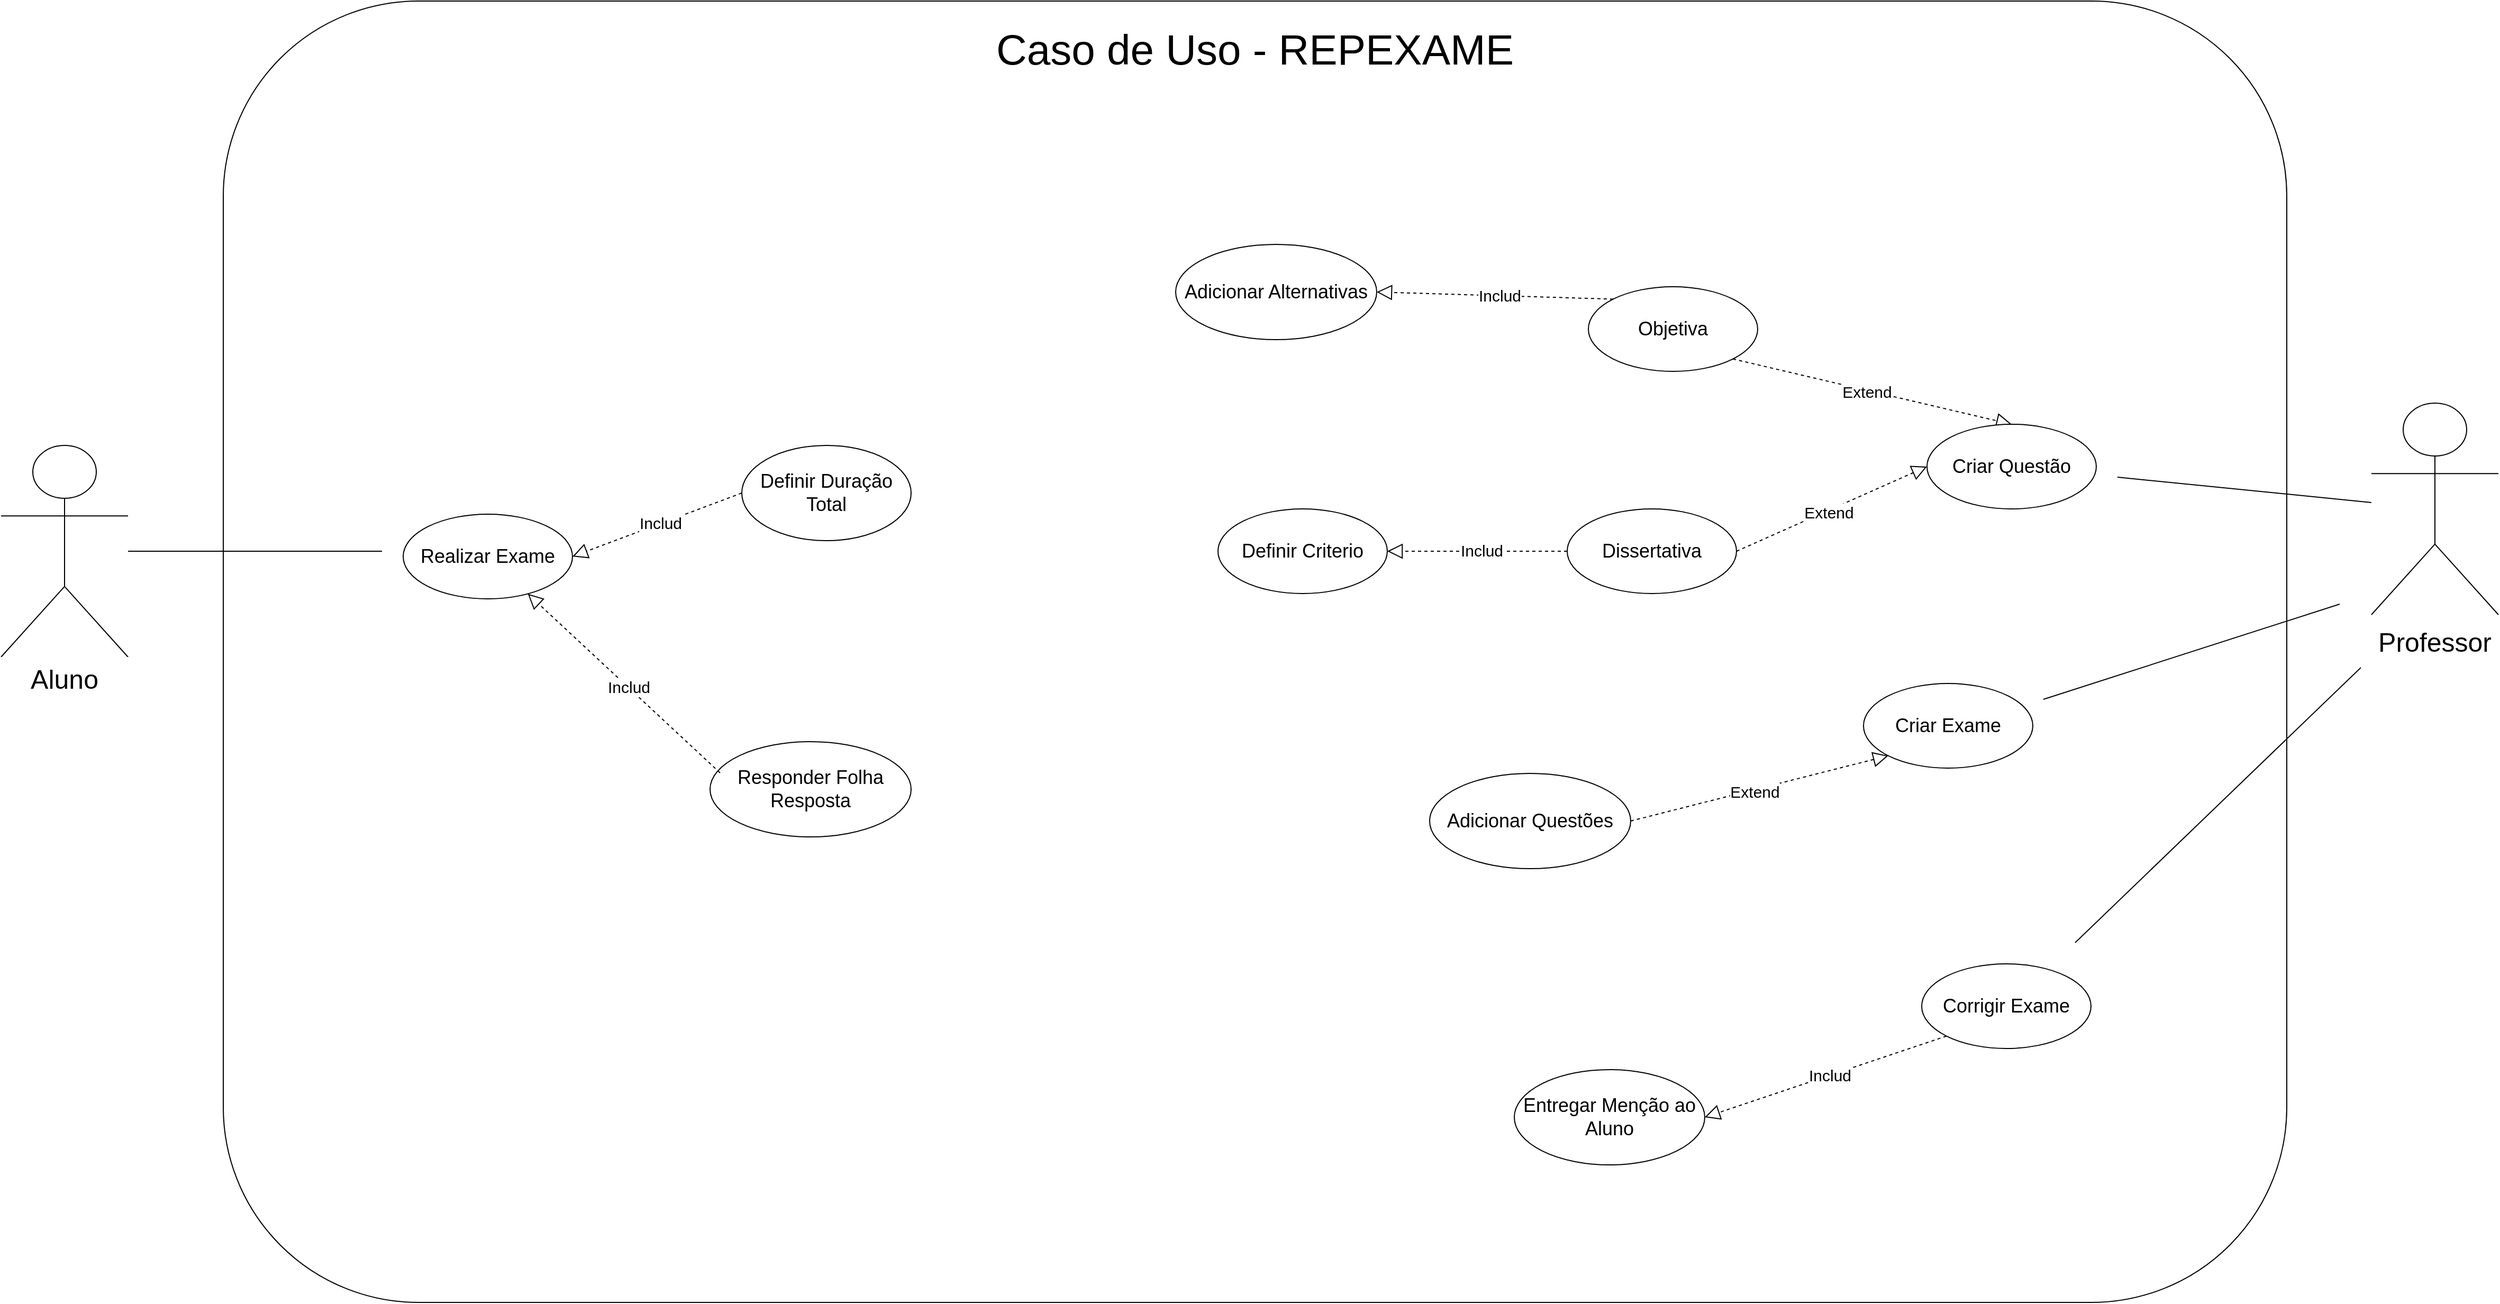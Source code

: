<mxfile version="26.2.14">
  <diagram name="Página-1" id="i3XG-5LFAZaPc7fLmrdt">
    <mxGraphModel dx="3174" dy="1329" grid="1" gridSize="10" guides="1" tooltips="1" connect="1" arrows="1" fold="1" page="1" pageScale="1" pageWidth="2000" pageHeight="1600" math="0" shadow="0">
      <root>
        <mxCell id="0" />
        <mxCell id="1" parent="0" />
        <mxCell id="octDAVzb81xytwGA-_7a-1" value="" style="rounded=1;whiteSpace=wrap;html=1;movable=0;resizable=0;rotatable=0;deletable=0;editable=0;locked=1;connectable=0;" parent="1" vertex="1">
          <mxGeometry x="340" y="200" width="1950" height="1230" as="geometry" />
        </mxCell>
        <mxCell id="octDAVzb81xytwGA-_7a-2" value="Caso de Uso - REPEXAME" style="text;html=1;align=center;verticalAlign=middle;whiteSpace=wrap;rounded=0;fontSize=40;" parent="1" vertex="1">
          <mxGeometry x="955" y="230" width="720" height="30" as="geometry" />
        </mxCell>
        <mxCell id="octDAVzb81xytwGA-_7a-3" value="Actor" style="shape=umlActor;verticalLabelPosition=bottom;verticalAlign=top;html=1;outlineConnect=0;" parent="1" vertex="1">
          <mxGeometry x="2370" y="580" width="120" height="200" as="geometry" />
        </mxCell>
        <mxCell id="octDAVzb81xytwGA-_7a-4" value="Actor" style="shape=umlActor;verticalLabelPosition=bottom;verticalAlign=top;html=1;outlineConnect=0;" parent="1" vertex="1">
          <mxGeometry x="130" y="620" width="120" height="200" as="geometry" />
        </mxCell>
        <mxCell id="octDAVzb81xytwGA-_7a-13" value="&lt;font style=&quot;font-size: 18px;&quot;&gt;Criar Exame&lt;/font&gt;" style="ellipse;whiteSpace=wrap;html=1;" parent="1" vertex="1">
          <mxGeometry x="1890" y="845" width="160" height="80" as="geometry" />
        </mxCell>
        <mxCell id="octDAVzb81xytwGA-_7a-24" value="" style="endArrow=none;html=1;rounded=0;" parent="1" edge="1" target="octDAVzb81xytwGA-_7a-3">
          <mxGeometry width="50" height="50" relative="1" as="geometry">
            <mxPoint x="2130" y="650" as="sourcePoint" />
            <mxPoint x="2350" y="730" as="targetPoint" />
          </mxGeometry>
        </mxCell>
        <mxCell id="octDAVzb81xytwGA-_7a-25" value="" style="endArrow=block;dashed=1;endFill=0;endSize=12;html=1;rounded=0;exitX=1;exitY=1;exitDx=0;exitDy=0;entryX=0.5;entryY=0;entryDx=0;entryDy=0;" parent="1" edge="1" target="octDAVzb81xytwGA-_7a-56" source="octDAVzb81xytwGA-_7a-52">
          <mxGeometry width="160" relative="1" as="geometry">
            <mxPoint x="2425" y="180" as="sourcePoint" />
            <mxPoint x="2410" y="330" as="targetPoint" />
          </mxGeometry>
        </mxCell>
        <mxCell id="octDAVzb81xytwGA-_7a-26" value="Extend" style="edgeLabel;html=1;align=center;verticalAlign=middle;resizable=0;points=[];fontSize=15;" parent="octDAVzb81xytwGA-_7a-25" vertex="1" connectable="0">
          <mxGeometry x="-0.039" y="-1" relative="1" as="geometry">
            <mxPoint as="offset" />
          </mxGeometry>
        </mxCell>
        <mxCell id="octDAVzb81xytwGA-_7a-29" value="" style="endArrow=block;dashed=1;endFill=0;endSize=12;html=1;rounded=0;exitX=0;exitY=0;exitDx=0;exitDy=0;entryX=1;entryY=0.5;entryDx=0;entryDy=0;" parent="1" edge="1" target="octDAVzb81xytwGA-_7a-57" source="octDAVzb81xytwGA-_7a-52">
          <mxGeometry width="160" relative="1" as="geometry">
            <mxPoint x="2200" y="100" as="sourcePoint" />
            <mxPoint x="2310" y="200" as="targetPoint" />
          </mxGeometry>
        </mxCell>
        <mxCell id="octDAVzb81xytwGA-_7a-30" value="Includ" style="edgeLabel;html=1;align=center;verticalAlign=middle;resizable=0;points=[];fontSize=15;" parent="octDAVzb81xytwGA-_7a-29" vertex="1" connectable="0">
          <mxGeometry x="-0.039" y="-1" relative="1" as="geometry">
            <mxPoint as="offset" />
          </mxGeometry>
        </mxCell>
        <mxCell id="octDAVzb81xytwGA-_7a-45" value="" style="rounded=0;whiteSpace=wrap;html=1;strokeColor=none;" parent="1" vertex="1">
          <mxGeometry x="2370" y="785" width="120" height="60" as="geometry" />
        </mxCell>
        <mxCell id="octDAVzb81xytwGA-_7a-46" value="&lt;font style=&quot;font-size: 25px;&quot;&gt;Professor&lt;/font&gt;" style="text;html=1;align=center;verticalAlign=middle;whiteSpace=wrap;rounded=0;" parent="1" vertex="1">
          <mxGeometry x="2400" y="790" width="60" height="30" as="geometry" />
        </mxCell>
        <mxCell id="octDAVzb81xytwGA-_7a-47" value="" style="rounded=0;whiteSpace=wrap;html=1;strokeColor=none;" parent="1" vertex="1">
          <mxGeometry x="130" y="820" width="120" height="60" as="geometry" />
        </mxCell>
        <mxCell id="octDAVzb81xytwGA-_7a-48" value="&lt;span style=&quot;font-size: 25px;&quot;&gt;Aluno&lt;/span&gt;" style="text;html=1;align=center;verticalAlign=middle;whiteSpace=wrap;rounded=0;" parent="1" vertex="1">
          <mxGeometry x="160" y="825" width="60" height="30" as="geometry" />
        </mxCell>
        <mxCell id="octDAVzb81xytwGA-_7a-49" value="&lt;font style=&quot;font-size: 18px;&quot;&gt;Realizar Exame&lt;/font&gt;" style="ellipse;whiteSpace=wrap;html=1;" parent="1" vertex="1">
          <mxGeometry x="510" y="685" width="160" height="80" as="geometry" />
        </mxCell>
        <mxCell id="octDAVzb81xytwGA-_7a-50" value="&lt;font style=&quot;font-size: 18px;&quot;&gt;Adicionar Questões&lt;/font&gt;" style="ellipse;whiteSpace=wrap;html=1;" parent="1" vertex="1">
          <mxGeometry x="1480" y="930" width="190" height="90" as="geometry" />
        </mxCell>
        <mxCell id="octDAVzb81xytwGA-_7a-51" value="&lt;font style=&quot;font-size: 18px;&quot;&gt;Dissertativa&lt;/font&gt;" style="ellipse;whiteSpace=wrap;html=1;" parent="1" vertex="1">
          <mxGeometry x="1610" y="680" width="160" height="80" as="geometry" />
        </mxCell>
        <mxCell id="octDAVzb81xytwGA-_7a-52" value="&lt;font style=&quot;font-size: 18px;&quot;&gt;Objetiva&lt;/font&gt;" style="ellipse;whiteSpace=wrap;html=1;" parent="1" vertex="1">
          <mxGeometry x="1630" y="470" width="160" height="80" as="geometry" />
        </mxCell>
        <mxCell id="octDAVzb81xytwGA-_7a-53" value="&lt;font style=&quot;font-size: 18px;&quot;&gt;Corrigir Exame&lt;/font&gt;" style="ellipse;whiteSpace=wrap;html=1;" parent="1" vertex="1">
          <mxGeometry x="1945" y="1110" width="160" height="80" as="geometry" />
        </mxCell>
        <mxCell id="octDAVzb81xytwGA-_7a-54" value="&lt;font style=&quot;font-size: 18px;&quot;&gt;Definir Criterio&lt;/font&gt;" style="ellipse;whiteSpace=wrap;html=1;" parent="1" vertex="1">
          <mxGeometry x="1280" y="680" width="160" height="80" as="geometry" />
        </mxCell>
        <mxCell id="octDAVzb81xytwGA-_7a-55" value="&lt;font style=&quot;font-size: 18px;&quot;&gt;Responder Folha Resposta&lt;/font&gt;" style="ellipse;whiteSpace=wrap;html=1;" parent="1" vertex="1">
          <mxGeometry x="800" y="900" width="190" height="90" as="geometry" />
        </mxCell>
        <mxCell id="octDAVzb81xytwGA-_7a-56" value="&lt;font style=&quot;font-size: 18px;&quot;&gt;Criar Questão&lt;/font&gt;" style="ellipse;whiteSpace=wrap;html=1;" parent="1" vertex="1">
          <mxGeometry x="1950" y="600" width="160" height="80" as="geometry" />
        </mxCell>
        <mxCell id="octDAVzb81xytwGA-_7a-57" value="&lt;font style=&quot;font-size: 18px;&quot;&gt;Adicionar Alternativas&lt;/font&gt;" style="ellipse;whiteSpace=wrap;html=1;" parent="1" vertex="1">
          <mxGeometry x="1240" y="430" width="190" height="90" as="geometry" />
        </mxCell>
        <mxCell id="octDAVzb81xytwGA-_7a-58" value="&lt;font style=&quot;font-size: 18px;&quot;&gt;Definir Duração Total&lt;/font&gt;" style="ellipse;whiteSpace=wrap;html=1;" parent="1" vertex="1">
          <mxGeometry x="830" y="620" width="160" height="90" as="geometry" />
        </mxCell>
        <mxCell id="octDAVzb81xytwGA-_7a-59" value="&lt;span style=&quot;font-size: 18px;&quot;&gt;Entregar Menção ao Aluno&lt;/span&gt;" style="ellipse;whiteSpace=wrap;html=1;" parent="1" vertex="1">
          <mxGeometry x="1560" y="1210" width="180" height="90" as="geometry" />
        </mxCell>
        <mxCell id="bPDOmTICEGwl-tQWz5b4-1" value="" style="endArrow=block;dashed=1;endFill=0;endSize=12;html=1;rounded=0;exitX=0;exitY=0.5;exitDx=0;exitDy=0;" edge="1" parent="1" source="octDAVzb81xytwGA-_7a-51" target="octDAVzb81xytwGA-_7a-54">
          <mxGeometry width="160" relative="1" as="geometry">
            <mxPoint x="2023" y="382" as="sourcePoint" />
            <mxPoint x="1922" y="347" as="targetPoint" />
          </mxGeometry>
        </mxCell>
        <mxCell id="bPDOmTICEGwl-tQWz5b4-2" value="Includ" style="edgeLabel;html=1;align=center;verticalAlign=middle;resizable=0;points=[];fontSize=15;" vertex="1" connectable="0" parent="bPDOmTICEGwl-tQWz5b4-1">
          <mxGeometry x="-0.039" y="-1" relative="1" as="geometry">
            <mxPoint as="offset" />
          </mxGeometry>
        </mxCell>
        <mxCell id="bPDOmTICEGwl-tQWz5b4-3" value="" style="endArrow=block;dashed=1;endFill=0;endSize=12;html=1;rounded=0;exitX=1;exitY=0.5;exitDx=0;exitDy=0;entryX=0;entryY=0.5;entryDx=0;entryDy=0;" edge="1" parent="1" source="octDAVzb81xytwGA-_7a-51" target="octDAVzb81xytwGA-_7a-56">
          <mxGeometry width="160" relative="1" as="geometry">
            <mxPoint x="2080" y="450" as="sourcePoint" />
            <mxPoint x="2030" y="550" as="targetPoint" />
          </mxGeometry>
        </mxCell>
        <mxCell id="bPDOmTICEGwl-tQWz5b4-4" value="Extend" style="edgeLabel;html=1;align=center;verticalAlign=middle;resizable=0;points=[];fontSize=15;" vertex="1" connectable="0" parent="bPDOmTICEGwl-tQWz5b4-3">
          <mxGeometry x="-0.039" y="-1" relative="1" as="geometry">
            <mxPoint as="offset" />
          </mxGeometry>
        </mxCell>
        <mxCell id="bPDOmTICEGwl-tQWz5b4-5" value="" style="endArrow=none;html=1;rounded=0;" edge="1" parent="1">
          <mxGeometry width="50" height="50" relative="1" as="geometry">
            <mxPoint x="2060" y="860" as="sourcePoint" />
            <mxPoint x="2340" y="770" as="targetPoint" />
          </mxGeometry>
        </mxCell>
        <mxCell id="bPDOmTICEGwl-tQWz5b4-6" value="" style="endArrow=block;dashed=1;endFill=0;endSize=12;html=1;rounded=0;exitX=1;exitY=0.5;exitDx=0;exitDy=0;entryX=0;entryY=1;entryDx=0;entryDy=0;" edge="1" parent="1" source="octDAVzb81xytwGA-_7a-50" target="octDAVzb81xytwGA-_7a-13">
          <mxGeometry width="160" relative="1" as="geometry">
            <mxPoint x="1780" y="630" as="sourcePoint" />
            <mxPoint x="1950" y="590" as="targetPoint" />
          </mxGeometry>
        </mxCell>
        <mxCell id="bPDOmTICEGwl-tQWz5b4-7" value="Extend" style="edgeLabel;html=1;align=center;verticalAlign=middle;resizable=0;points=[];fontSize=15;" vertex="1" connectable="0" parent="bPDOmTICEGwl-tQWz5b4-6">
          <mxGeometry x="-0.039" y="-1" relative="1" as="geometry">
            <mxPoint as="offset" />
          </mxGeometry>
        </mxCell>
        <mxCell id="bPDOmTICEGwl-tQWz5b4-8" value="" style="endArrow=none;html=1;rounded=0;" edge="1" parent="1">
          <mxGeometry width="50" height="50" relative="1" as="geometry">
            <mxPoint x="2090" y="1090" as="sourcePoint" />
            <mxPoint x="2360" y="830" as="targetPoint" />
          </mxGeometry>
        </mxCell>
        <mxCell id="bPDOmTICEGwl-tQWz5b4-9" value="" style="endArrow=block;dashed=1;endFill=0;endSize=12;html=1;rounded=0;exitX=0;exitY=1;exitDx=0;exitDy=0;entryX=1;entryY=0.5;entryDx=0;entryDy=0;" edge="1" parent="1" source="octDAVzb81xytwGA-_7a-53" target="octDAVzb81xytwGA-_7a-59">
          <mxGeometry width="160" relative="1" as="geometry">
            <mxPoint x="1903" y="1127" as="sourcePoint" />
            <mxPoint x="1700" y="1100" as="targetPoint" />
          </mxGeometry>
        </mxCell>
        <mxCell id="bPDOmTICEGwl-tQWz5b4-10" value="Includ" style="edgeLabel;html=1;align=center;verticalAlign=middle;resizable=0;points=[];fontSize=15;" vertex="1" connectable="0" parent="bPDOmTICEGwl-tQWz5b4-9">
          <mxGeometry x="-0.039" y="-1" relative="1" as="geometry">
            <mxPoint as="offset" />
          </mxGeometry>
        </mxCell>
        <mxCell id="bPDOmTICEGwl-tQWz5b4-12" value="" style="endArrow=none;html=1;rounded=0;" edge="1" parent="1" source="octDAVzb81xytwGA-_7a-4">
          <mxGeometry width="50" height="50" relative="1" as="geometry">
            <mxPoint x="240" y="1025" as="sourcePoint" />
            <mxPoint x="490" y="720" as="targetPoint" />
          </mxGeometry>
        </mxCell>
        <mxCell id="bPDOmTICEGwl-tQWz5b4-14" value="" style="endArrow=block;dashed=1;endFill=0;endSize=12;html=1;rounded=0;exitX=0;exitY=0.5;exitDx=0;exitDy=0;entryX=1;entryY=0.5;entryDx=0;entryDy=0;" edge="1" parent="1" source="octDAVzb81xytwGA-_7a-58" target="octDAVzb81xytwGA-_7a-49">
          <mxGeometry width="160" relative="1" as="geometry">
            <mxPoint x="843" y="792" as="sourcePoint" />
            <mxPoint x="620" y="785" as="targetPoint" />
          </mxGeometry>
        </mxCell>
        <mxCell id="bPDOmTICEGwl-tQWz5b4-15" value="Includ" style="edgeLabel;html=1;align=center;verticalAlign=middle;resizable=0;points=[];fontSize=15;" vertex="1" connectable="0" parent="bPDOmTICEGwl-tQWz5b4-14">
          <mxGeometry x="-0.039" y="-1" relative="1" as="geometry">
            <mxPoint as="offset" />
          </mxGeometry>
        </mxCell>
        <mxCell id="bPDOmTICEGwl-tQWz5b4-16" value="" style="endArrow=block;dashed=1;endFill=0;endSize=12;html=1;rounded=0;exitX=0.05;exitY=0.328;exitDx=0;exitDy=0;exitPerimeter=0;" edge="1" parent="1" source="octDAVzb81xytwGA-_7a-55" target="octDAVzb81xytwGA-_7a-49">
          <mxGeometry width="160" relative="1" as="geometry">
            <mxPoint x="840" y="675" as="sourcePoint" />
            <mxPoint x="680" y="735" as="targetPoint" />
          </mxGeometry>
        </mxCell>
        <mxCell id="bPDOmTICEGwl-tQWz5b4-17" value="Includ" style="edgeLabel;html=1;align=center;verticalAlign=middle;resizable=0;points=[];fontSize=15;" vertex="1" connectable="0" parent="bPDOmTICEGwl-tQWz5b4-16">
          <mxGeometry x="-0.039" y="-1" relative="1" as="geometry">
            <mxPoint as="offset" />
          </mxGeometry>
        </mxCell>
      </root>
    </mxGraphModel>
  </diagram>
</mxfile>
